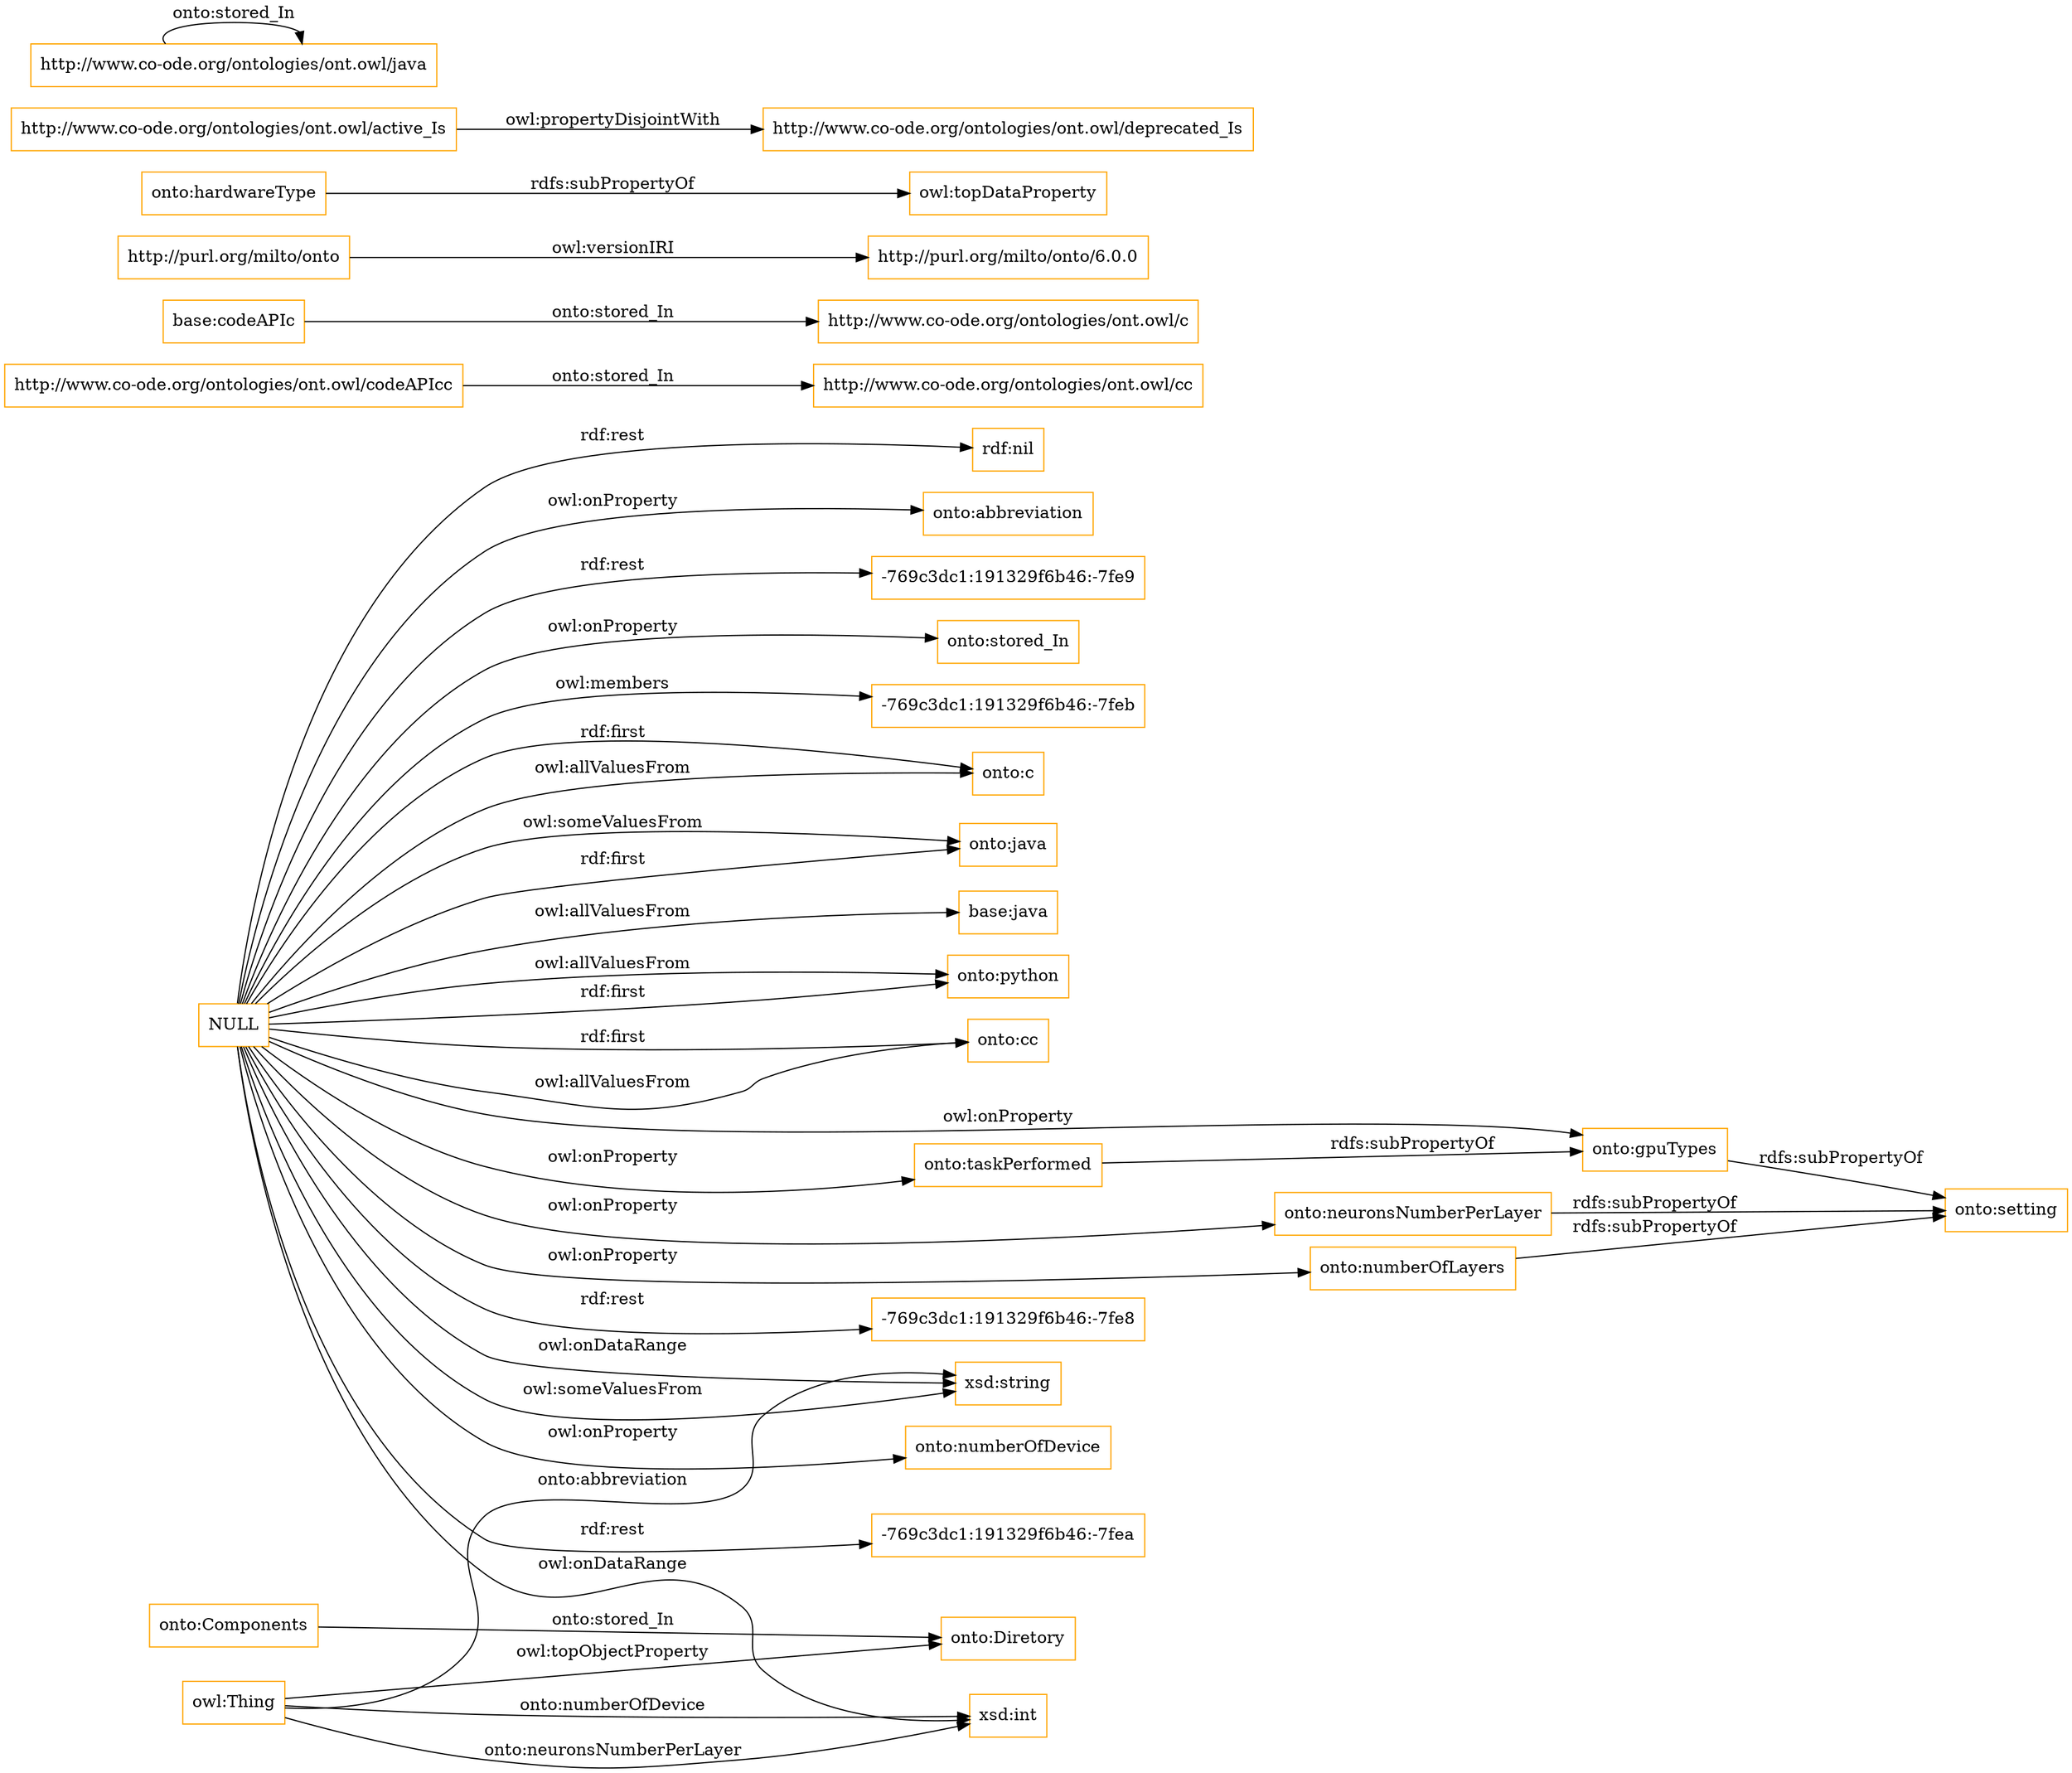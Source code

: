 digraph ar2dtool_diagram { 
rankdir=LR;
size="1501"
node [shape = rectangle, color="orange"]; "onto:c" "onto:Diretory" "onto:java" "base:java" "onto:python" "onto:cc" "onto:Components" ; /*classes style*/
	"onto:gpuTypes" -> "onto:setting" [ label = "rdfs:subPropertyOf" ];
	"onto:neuronsNumberPerLayer" -> "onto:setting" [ label = "rdfs:subPropertyOf" ];
	"http://www.co-ode.org/ontologies/ont.owl/codeAPIcc" -> "http://www.co-ode.org/ontologies/ont.owl/cc" [ label = "onto:stored_In" ];
	"base:codeAPIc" -> "http://www.co-ode.org/ontologies/ont.owl/c" [ label = "onto:stored_In" ];
	"http://purl.org/milto/onto" -> "http://purl.org/milto/onto/6.0.0" [ label = "owl:versionIRI" ];
	"onto:hardwareType" -> "owl:topDataProperty" [ label = "rdfs:subPropertyOf" ];
	"http://www.co-ode.org/ontologies/ont.owl/active_Is" -> "http://www.co-ode.org/ontologies/ont.owl/deprecated_Is" [ label = "owl:propertyDisjointWith" ];
	"http://www.co-ode.org/ontologies/ont.owl/java" -> "http://www.co-ode.org/ontologies/ont.owl/java" [ label = "onto:stored_In" ];
	"NULL" -> "onto:c" [ label = "owl:allValuesFrom" ];
	"NULL" -> "onto:java" [ label = "rdf:first" ];
	"NULL" -> "-769c3dc1:191329f6b46:-7fe8" [ label = "rdf:rest" ];
	"NULL" -> "xsd:string" [ label = "owl:someValuesFrom" ];
	"NULL" -> "base:java" [ label = "owl:allValuesFrom" ];
	"NULL" -> "onto:taskPerformed" [ label = "owl:onProperty" ];
	"NULL" -> "onto:numberOfDevice" [ label = "owl:onProperty" ];
	"NULL" -> "onto:java" [ label = "owl:someValuesFrom" ];
	"NULL" -> "onto:numberOfLayers" [ label = "owl:onProperty" ];
	"NULL" -> "onto:neuronsNumberPerLayer" [ label = "owl:onProperty" ];
	"NULL" -> "onto:python" [ label = "rdf:first" ];
	"NULL" -> "onto:python" [ label = "owl:allValuesFrom" ];
	"NULL" -> "onto:cc" [ label = "owl:allValuesFrom" ];
	"NULL" -> "-769c3dc1:191329f6b46:-7fea" [ label = "rdf:rest" ];
	"NULL" -> "rdf:nil" [ label = "rdf:rest" ];
	"NULL" -> "xsd:string" [ label = "owl:onDataRange" ];
	"NULL" -> "onto:abbreviation" [ label = "owl:onProperty" ];
	"NULL" -> "-769c3dc1:191329f6b46:-7fe9" [ label = "rdf:rest" ];
	"NULL" -> "xsd:int" [ label = "owl:onDataRange" ];
	"NULL" -> "onto:c" [ label = "rdf:first" ];
	"NULL" -> "onto:stored_In" [ label = "owl:onProperty" ];
	"NULL" -> "-769c3dc1:191329f6b46:-7feb" [ label = "owl:members" ];
	"NULL" -> "onto:cc" [ label = "rdf:first" ];
	"NULL" -> "onto:gpuTypes" [ label = "owl:onProperty" ];
	"onto:taskPerformed" -> "onto:gpuTypes" [ label = "rdfs:subPropertyOf" ];
	"onto:numberOfLayers" -> "onto:setting" [ label = "rdfs:subPropertyOf" ];
	"owl:Thing" -> "xsd:int" [ label = "onto:neuronsNumberPerLayer" ];
	"owl:Thing" -> "xsd:int" [ label = "onto:numberOfDevice" ];
	"owl:Thing" -> "xsd:string" [ label = "onto:abbreviation" ];
	"onto:Components" -> "onto:Diretory" [ label = "onto:stored_In" ];
	"owl:Thing" -> "onto:Diretory" [ label = "owl:topObjectProperty" ];

}
